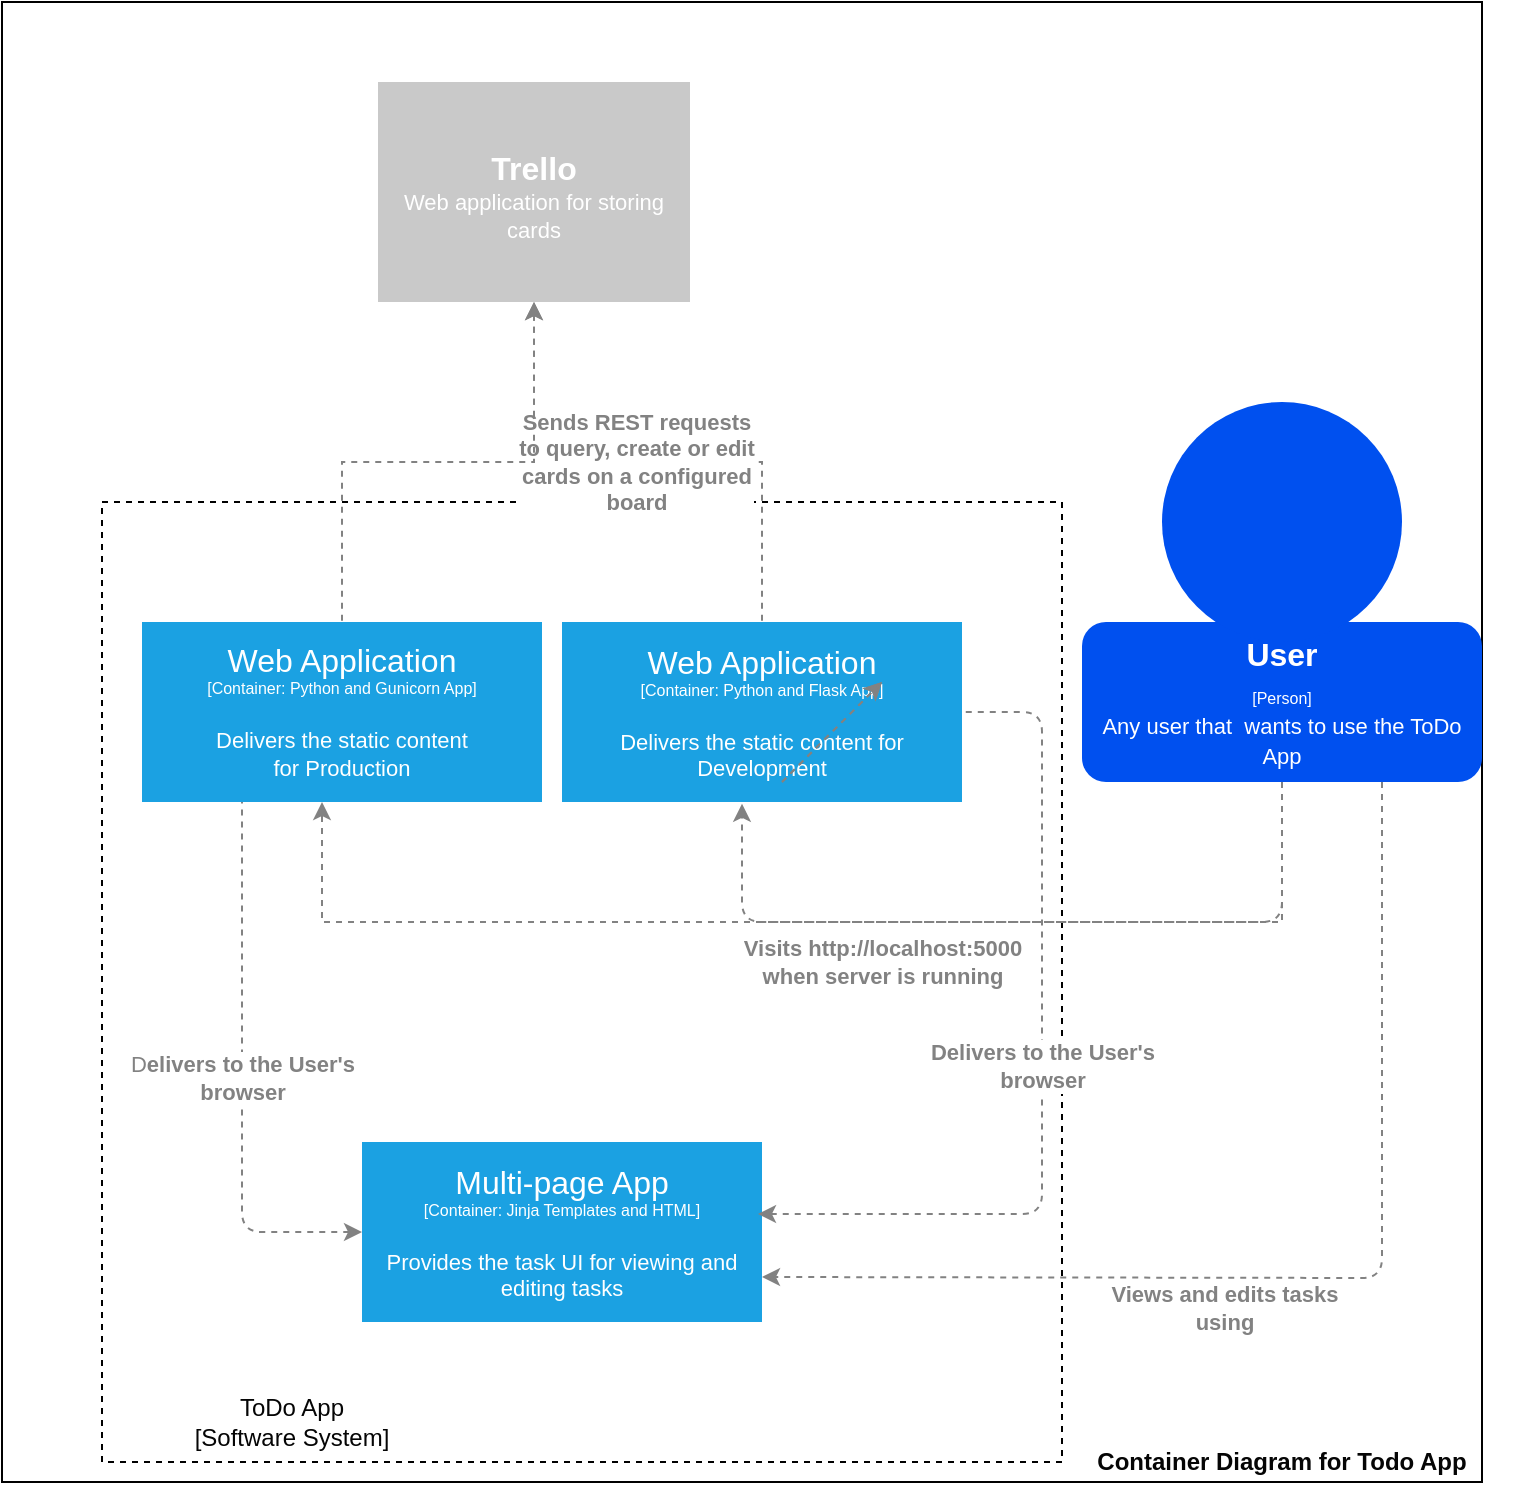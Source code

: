 <mxfile version="14.6.0" type="device"><diagram id="8_n95EOln2UsonjGVW7M" name="Page-1"><mxGraphModel dx="1422" dy="763" grid="1" gridSize="10" guides="1" tooltips="1" connect="1" arrows="1" fold="1" page="1" pageScale="1" pageWidth="827" pageHeight="1169" math="0" shadow="0"><root><mxCell id="0"/><mxCell id="1" parent="0"/><mxCell id="8DcISqcebchj2DU5c0EA-9" value="&lt;div align=&quot;left&quot;&gt;&lt;br&gt;&lt;/div&gt;" style="whiteSpace=wrap;html=1;aspect=fixed;fontColor=#828282;gradientColor=none;fillColor=none;" vertex="1" parent="1"><mxGeometry x="70" width="740" height="740" as="geometry"/></mxCell><mxCell id="8DcISqcebchj2DU5c0EA-15" value="" style="whiteSpace=wrap;html=1;aspect=fixed;fontColor=#828282;fillColor=none;gradientColor=none;dashed=1;imageAspect=0;resizeWidth=1;resizeHeight=1;" vertex="1" parent="1"><mxGeometry x="120" y="250" width="480" height="480" as="geometry"/></mxCell><mxCell id="8DcISqcebchj2DU5c0EA-7" style="edgeStyle=orthogonalEdgeStyle;rounded=0;orthogonalLoop=1;jettySize=auto;html=1;fontColor=#828282;dashed=1;strokeColor=#828282;exitX=0.5;exitY=1;exitDx=0;exitDy=0;entryX=0.5;entryY=0;entryDx=0;entryDy=0;startArrow=classic;startFill=1;endArrow=none;endFill=0;" edge="1" parent="1" source="8DcISqcebchj2DU5c0EA-4" target="8DcISqcebchj2DU5c0EA-1"><mxGeometry relative="1" as="geometry"><mxPoint x="780" y="510" as="sourcePoint"/><Array as="points"/></mxGeometry></mxCell><mxCell id="8DcISqcebchj2DU5c0EA-8" value="&lt;div&gt;&lt;b&gt;Sends REST requests&lt;/b&gt;&lt;/div&gt;&lt;div&gt;&lt;b&gt; to query, create or edit &lt;br&gt;&lt;/b&gt;&lt;/div&gt;&lt;div&gt;&lt;b&gt;cards on a configured&lt;/b&gt;&lt;/div&gt;&lt;div&gt;&lt;b&gt;board&lt;br&gt;&lt;/b&gt;&lt;/div&gt;" style="edgeLabel;html=1;align=center;verticalAlign=middle;resizable=0;points=[];fontColor=#828282;" vertex="1" connectable="0" parent="8DcISqcebchj2DU5c0EA-7"><mxGeometry x="-0.169" y="-2" relative="1" as="geometry"><mxPoint x="17" y="-2" as="offset"/></mxGeometry></mxCell><mxCell id="8DcISqcebchj2DU5c0EA-1" value="&lt;div style=&quot;font-size: 16px&quot;&gt;Web Application&lt;br&gt;&lt;/div&gt;&lt;div style=&quot;font-size: 8px&quot;&gt;&lt;font style=&quot;font-size: 8px&quot;&gt;[Container: Python and Flask App]&lt;/font&gt;&lt;/div&gt;&lt;div&gt;&lt;br&gt;&lt;/div&gt;&lt;div style=&quot;font-size: 11px&quot;&gt;Delivers the static content for Development &lt;br&gt;&lt;/div&gt;" style="rounded=0;whiteSpace=wrap;html=1;fillColor=#1ba1e2;fontColor=#ffffff;strokeColor=none;" vertex="1" parent="1"><mxGeometry x="350" y="310" width="200" height="90" as="geometry"/></mxCell><mxCell id="8DcISqcebchj2DU5c0EA-26" style="edgeStyle=orthogonalEdgeStyle;rounded=0;orthogonalLoop=1;jettySize=auto;html=1;exitX=0.5;exitY=1;exitDx=0;exitDy=0;entryX=0.5;entryY=0;entryDx=0;entryDy=0;dashed=1;fontColor=#828282;startArrow=classic;startFill=1;endArrow=none;endFill=0;strokeColor=#828282;" edge="1" parent="1" source="8DcISqcebchj2DU5c0EA-4" target="8DcISqcebchj2DU5c0EA-24"><mxGeometry relative="1" as="geometry"/></mxCell><mxCell id="8DcISqcebchj2DU5c0EA-4" value="&lt;div style=&quot;font-size: 20px&quot;&gt;&lt;font size=&quot;1&quot;&gt;&lt;b&gt;&lt;font style=&quot;font-size: 16px&quot; color=&quot;#FFFFFF&quot;&gt;Trello&lt;/font&gt;&lt;/b&gt;&lt;/font&gt;&lt;/div&gt;&lt;div style=&quot;font-size: 11px&quot;&gt;&lt;font style=&quot;font-size: 11px&quot; color=&quot;#FFFFFF&quot;&gt;Web application for storing cards&lt;br&gt;&lt;/font&gt;&lt;/div&gt;" style="rounded=0;whiteSpace=wrap;html=1;strokeColor=none;fillColor=#C9C9C9;" vertex="1" parent="1"><mxGeometry x="258" y="40" width="156" height="110" as="geometry"/></mxCell><mxCell id="8DcISqcebchj2DU5c0EA-5" value="&lt;div&gt;Visits http://localhost:5000&lt;/div&gt;&lt;div&gt;when server is running&lt;br&gt;&lt;/div&gt;" style="endArrow=classic;html=1;exitX=0.5;exitY=1;exitDx=0;exitDy=0;fontStyle=1;fontColor=#828282;strokeColor=#828282;entryX=0.45;entryY=1.01;entryDx=0;entryDy=0;entryPerimeter=0;dashed=1;" edge="1" parent="1" source="8DcISqcebchj2DU5c0EA-2" target="8DcISqcebchj2DU5c0EA-1"><mxGeometry x="0.352" y="20" width="50" height="50" relative="1" as="geometry"><mxPoint x="550" y="410" as="sourcePoint"/><mxPoint x="340" y="355" as="targetPoint"/><Array as="points"><mxPoint x="710" y="460"/><mxPoint x="440" y="460"/></Array><mxPoint as="offset"/></mxGeometry></mxCell><mxCell id="8DcISqcebchj2DU5c0EA-13" value="&lt;font color=&quot;#050505&quot;&gt;&lt;b&gt;Container Diagram for Todo App&lt;/b&gt;&lt;/font&gt;" style="text;html=1;strokeColor=none;fillColor=none;align=center;verticalAlign=middle;whiteSpace=wrap;rounded=0;fontColor=#828282;" vertex="1" parent="1"><mxGeometry x="585" y="720" width="250" height="20" as="geometry"/></mxCell><mxCell id="8DcISqcebchj2DU5c0EA-16" style="edgeStyle=orthogonalEdgeStyle;rounded=0;orthogonalLoop=1;jettySize=auto;html=1;exitX=0.5;exitY=1;exitDx=0;exitDy=0;dashed=1;fontColor=#828282;strokeColor=#828282;" edge="1" parent="1" source="8DcISqcebchj2DU5c0EA-15" target="8DcISqcebchj2DU5c0EA-15"><mxGeometry relative="1" as="geometry"/></mxCell><mxCell id="8DcISqcebchj2DU5c0EA-18" style="edgeStyle=orthogonalEdgeStyle;rounded=0;orthogonalLoop=1;jettySize=auto;html=1;exitX=0.5;exitY=1;exitDx=0;exitDy=0;dashed=1;fontColor=#828282;strokeColor=#828282;" edge="1" parent="1" source="8DcISqcebchj2DU5c0EA-15" target="8DcISqcebchj2DU5c0EA-15"><mxGeometry relative="1" as="geometry"/></mxCell><mxCell id="8DcISqcebchj2DU5c0EA-20" value="&lt;div style=&quot;font-size: 16px&quot;&gt;Multi-page App&lt;br&gt;&lt;/div&gt;&lt;div style=&quot;font-size: 8px&quot;&gt;&lt;font style=&quot;font-size: 8px&quot;&gt;[Container: Jinja Templates and HTML]&lt;/font&gt;&lt;/div&gt;&lt;div&gt;&lt;br&gt;&lt;/div&gt;&lt;div style=&quot;font-size: 11px&quot;&gt;Provides the task UI for viewing and editing tasks&lt;br&gt;&lt;/div&gt;" style="rounded=0;whiteSpace=wrap;html=1;fillColor=#1ba1e2;fontColor=#ffffff;strokeColor=none;" vertex="1" parent="1"><mxGeometry x="250" y="570" width="200" height="90" as="geometry"/></mxCell><mxCell id="8DcISqcebchj2DU5c0EA-21" value="&lt;div&gt;Views and edits tasks&lt;/div&gt;&lt;div&gt;using&lt;br&gt;&lt;/div&gt;" style="endArrow=classic;html=1;exitX=0.75;exitY=1;exitDx=0;exitDy=0;fontStyle=1;fontColor=#828282;strokeColor=#828282;dashed=1;entryX=1;entryY=0.75;entryDx=0;entryDy=0;" edge="1" parent="1" source="8DcISqcebchj2DU5c0EA-2" target="8DcISqcebchj2DU5c0EA-20"><mxGeometry x="0.171" y="15" width="50" height="50" relative="1" as="geometry"><mxPoint x="250" y="200" as="sourcePoint"/><mxPoint x="450" y="605" as="targetPoint"/><mxPoint as="offset"/><Array as="points"><mxPoint x="760" y="638"/></Array></mxGeometry></mxCell><mxCell id="8DcISqcebchj2DU5c0EA-23" value="" style="group" vertex="1" connectable="0" parent="1"><mxGeometry x="610" y="200" width="200" height="190" as="geometry"/></mxCell><mxCell id="8DcISqcebchj2DU5c0EA-2" value="&lt;div style=&quot;font-size: 16px&quot;&gt;&lt;b&gt;User&lt;br&gt;&lt;/b&gt;&lt;/div&gt;&lt;div style=&quot;font-size: 16px&quot;&gt;&lt;font style=&quot;font-size: 8px&quot;&gt;[Person]&lt;/font&gt;&lt;b&gt;&lt;br&gt;&lt;/b&gt;&lt;/div&gt;&lt;div&gt;&lt;font style=&quot;font-size: 11px&quot;&gt;Any user that&amp;nbsp; wants to use the ToDo App&lt;/font&gt;&lt;br&gt;&lt;b&gt;&lt;/b&gt;&lt;/div&gt;" style="rounded=1;whiteSpace=wrap;html=1;fillColor=#0050ef;fontColor=#ffffff;strokeColor=none;" vertex="1" parent="8DcISqcebchj2DU5c0EA-23"><mxGeometry y="110" width="200" height="80" as="geometry"/></mxCell><mxCell id="8DcISqcebchj2DU5c0EA-3" value="" style="ellipse;whiteSpace=wrap;html=1;aspect=fixed;fillColor=#0050ef;fontColor=#ffffff;strokeColor=none;" vertex="1" parent="8DcISqcebchj2DU5c0EA-23"><mxGeometry x="40" width="120" height="120" as="geometry"/></mxCell><mxCell id="8DcISqcebchj2DU5c0EA-24" value="&lt;div style=&quot;font-size: 16px&quot;&gt;Web Application&lt;br&gt;&lt;/div&gt;&lt;div style=&quot;font-size: 8px&quot;&gt;&lt;font style=&quot;font-size: 8px&quot;&gt;[Container: Python and Gunicorn App]&lt;/font&gt;&lt;/div&gt;&lt;div&gt;&lt;br&gt;&lt;/div&gt;&lt;div style=&quot;font-size: 11px&quot;&gt;&lt;font style=&quot;font-size: 11px&quot;&gt;Delivers the static content &lt;br&gt;&lt;/font&gt;&lt;/div&gt;&lt;font style=&quot;font-size: 11px&quot;&gt;for Production&lt;/font&gt;" style="rounded=0;whiteSpace=wrap;html=1;fillColor=#1ba1e2;fontColor=#ffffff;strokeColor=none;" vertex="1" parent="1"><mxGeometry x="140" y="310" width="200" height="90" as="geometry"/></mxCell><mxCell id="8DcISqcebchj2DU5c0EA-27" value="" style="endArrow=classic;html=1;dashed=1;fontColor=#828282;strokeColor=#828282;" edge="1" parent="1"><mxGeometry width="50" height="50" relative="1" as="geometry"><mxPoint x="460" y="390" as="sourcePoint"/><mxPoint x="510" y="340" as="targetPoint"/></mxGeometry></mxCell><mxCell id="8DcISqcebchj2DU5c0EA-28" style="edgeStyle=orthogonalEdgeStyle;rounded=0;orthogonalLoop=1;jettySize=auto;html=1;exitX=0.5;exitY=1;exitDx=0;exitDy=0;dashed=1;fontColor=#828282;startArrow=none;startFill=0;endArrow=classic;endFill=1;strokeColor=#828282;entryX=0.45;entryY=1;entryDx=0;entryDy=0;entryPerimeter=0;" edge="1" parent="1" source="8DcISqcebchj2DU5c0EA-2" target="8DcISqcebchj2DU5c0EA-24"><mxGeometry relative="1" as="geometry"><mxPoint x="710" y="460" as="targetPoint"/><Array as="points"><mxPoint x="710" y="460"/><mxPoint x="230" y="460"/></Array></mxGeometry></mxCell><mxCell id="8DcISqcebchj2DU5c0EA-31" value="" style="endArrow=classic;html=1;dashed=1;fontColor=#828282;strokeColor=#828282;" edge="1" parent="1"><mxGeometry width="50" height="50" relative="1" as="geometry"><mxPoint x="460" y="390" as="sourcePoint"/><mxPoint x="510" y="340" as="targetPoint"/></mxGeometry></mxCell><mxCell id="8DcISqcebchj2DU5c0EA-32" value="&lt;div&gt;D&lt;b&gt;elivers to the User's&lt;/b&gt;&lt;/div&gt;&lt;div&gt;&lt;b&gt; browser&lt;/b&gt;&lt;/div&gt;" style="endArrow=none;html=1;dashed=1;fontColor=#828282;strokeColor=#828282;entryX=0.25;entryY=1;entryDx=0;entryDy=0;exitX=0;exitY=0.5;exitDx=0;exitDy=0;startArrow=classic;startFill=1;endFill=0;" edge="1" parent="1" source="8DcISqcebchj2DU5c0EA-20" target="8DcISqcebchj2DU5c0EA-24"><mxGeometry width="50" height="50" relative="1" as="geometry"><mxPoint x="160" y="440" as="sourcePoint"/><mxPoint x="210" y="390" as="targetPoint"/><Array as="points"><mxPoint x="190" y="615"/></Array></mxGeometry></mxCell><mxCell id="8DcISqcebchj2DU5c0EA-33" value="&lt;div&gt;&lt;b&gt;Delivers to the User's&lt;/b&gt;&lt;/div&gt;&lt;div&gt;&lt;b&gt; browser&lt;/b&gt;&lt;/div&gt;" style="endArrow=none;html=1;dashed=1;fontColor=#828282;strokeColor=#828282;entryX=1;entryY=0.5;entryDx=0;entryDy=0;exitX=0.99;exitY=0.4;exitDx=0;exitDy=0;startArrow=classic;startFill=1;endFill=0;exitPerimeter=0;" edge="1" parent="1" source="8DcISqcebchj2DU5c0EA-20" target="8DcISqcebchj2DU5c0EA-1"><mxGeometry width="50" height="50" relative="1" as="geometry"><mxPoint x="260" y="625" as="sourcePoint"/><mxPoint x="200" y="410" as="targetPoint"/><Array as="points"><mxPoint x="590" y="606"/><mxPoint x="590" y="355"/></Array></mxGeometry></mxCell><mxCell id="8DcISqcebchj2DU5c0EA-34" value="&lt;div&gt;&lt;font color=&quot;#050505&quot;&gt;ToDo App&lt;/font&gt;&lt;/div&gt;&lt;div&gt;&lt;font color=&quot;#050505&quot;&gt;[Software System]&lt;/font&gt;&lt;br&gt;&lt;/div&gt;" style="text;html=1;strokeColor=none;fillColor=none;align=center;verticalAlign=middle;whiteSpace=wrap;rounded=0;dashed=1;fontColor=#828282;" vertex="1" parent="1"><mxGeometry x="140" y="700" width="150" height="20" as="geometry"/></mxCell></root></mxGraphModel></diagram></mxfile>